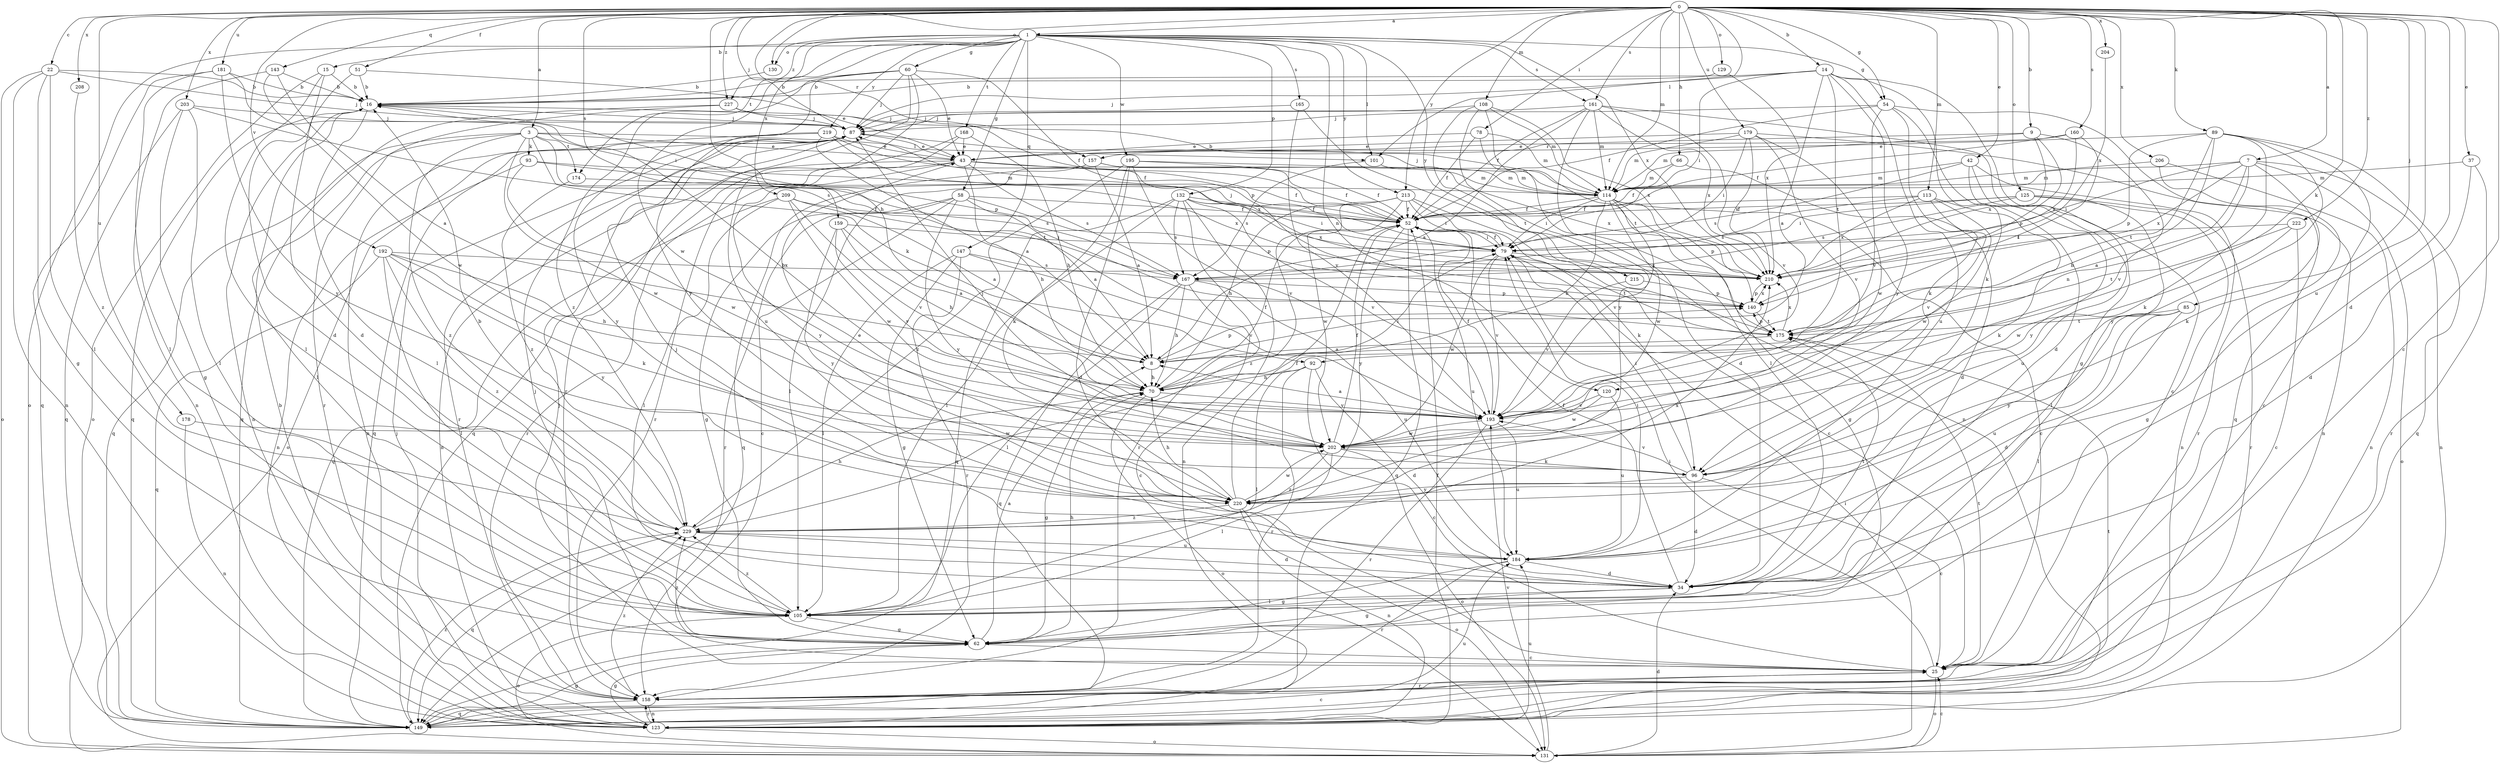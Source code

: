 strict digraph  {
0;
1;
3;
7;
8;
9;
14;
15;
16;
22;
25;
34;
37;
42;
43;
51;
52;
54;
58;
60;
62;
66;
70;
78;
79;
85;
87;
89;
92;
93;
96;
101;
105;
108;
113;
114;
120;
123;
125;
129;
130;
131;
132;
140;
143;
147;
149;
157;
158;
159;
160;
161;
165;
167;
168;
174;
175;
178;
179;
181;
184;
192;
193;
195;
202;
203;
204;
206;
208;
209;
210;
213;
215;
219;
220;
222;
227;
229;
0 -> 1  [label=a];
0 -> 3  [label=a];
0 -> 7  [label=a];
0 -> 9  [label=b];
0 -> 14  [label=b];
0 -> 22  [label=c];
0 -> 25  [label=c];
0 -> 34  [label=d];
0 -> 37  [label=e];
0 -> 42  [label=e];
0 -> 51  [label=f];
0 -> 54  [label=g];
0 -> 66  [label=h];
0 -> 70  [label=h];
0 -> 78  [label=i];
0 -> 85  [label=j];
0 -> 87  [label=j];
0 -> 89  [label=k];
0 -> 92  [label=k];
0 -> 101  [label=l];
0 -> 108  [label=m];
0 -> 113  [label=m];
0 -> 114  [label=m];
0 -> 125  [label=o];
0 -> 129  [label=o];
0 -> 130  [label=o];
0 -> 143  [label=q];
0 -> 157  [label=r];
0 -> 159  [label=s];
0 -> 160  [label=s];
0 -> 161  [label=s];
0 -> 178  [label=u];
0 -> 179  [label=u];
0 -> 181  [label=u];
0 -> 184  [label=u];
0 -> 192  [label=v];
0 -> 203  [label=x];
0 -> 204  [label=x];
0 -> 206  [label=x];
0 -> 208  [label=x];
0 -> 213  [label=y];
0 -> 222  [label=z];
0 -> 227  [label=z];
1 -> 15  [label=b];
1 -> 54  [label=g];
1 -> 58  [label=g];
1 -> 60  [label=g];
1 -> 101  [label=l];
1 -> 120  [label=n];
1 -> 130  [label=o];
1 -> 131  [label=o];
1 -> 132  [label=p];
1 -> 147  [label=q];
1 -> 161  [label=s];
1 -> 165  [label=s];
1 -> 168  [label=t];
1 -> 174  [label=t];
1 -> 195  [label=w];
1 -> 202  [label=w];
1 -> 209  [label=x];
1 -> 210  [label=x];
1 -> 213  [label=y];
1 -> 215  [label=y];
1 -> 219  [label=y];
1 -> 227  [label=z];
3 -> 43  [label=e];
3 -> 92  [label=k];
3 -> 93  [label=k];
3 -> 101  [label=l];
3 -> 105  [label=l];
3 -> 149  [label=q];
3 -> 174  [label=t];
3 -> 175  [label=t];
3 -> 202  [label=w];
3 -> 229  [label=z];
7 -> 8  [label=a];
7 -> 79  [label=i];
7 -> 96  [label=k];
7 -> 114  [label=m];
7 -> 120  [label=n];
7 -> 123  [label=n];
7 -> 131  [label=o];
7 -> 210  [label=x];
8 -> 70  [label=h];
8 -> 140  [label=p];
9 -> 114  [label=m];
9 -> 140  [label=p];
9 -> 157  [label=r];
9 -> 193  [label=v];
9 -> 210  [label=x];
14 -> 8  [label=a];
14 -> 16  [label=b];
14 -> 62  [label=g];
14 -> 79  [label=i];
14 -> 87  [label=j];
14 -> 96  [label=k];
14 -> 175  [label=t];
14 -> 184  [label=u];
14 -> 220  [label=y];
15 -> 16  [label=b];
15 -> 34  [label=d];
15 -> 105  [label=l];
15 -> 131  [label=o];
16 -> 87  [label=j];
16 -> 105  [label=l];
16 -> 123  [label=n];
16 -> 140  [label=p];
16 -> 149  [label=q];
22 -> 16  [label=b];
22 -> 62  [label=g];
22 -> 87  [label=j];
22 -> 105  [label=l];
22 -> 123  [label=n];
22 -> 131  [label=o];
25 -> 79  [label=i];
25 -> 87  [label=j];
25 -> 131  [label=o];
25 -> 158  [label=r];
25 -> 175  [label=t];
34 -> 52  [label=f];
34 -> 62  [label=g];
34 -> 105  [label=l];
34 -> 175  [label=t];
37 -> 34  [label=d];
37 -> 114  [label=m];
37 -> 158  [label=r];
42 -> 114  [label=m];
42 -> 123  [label=n];
42 -> 167  [label=s];
42 -> 184  [label=u];
42 -> 220  [label=y];
43 -> 52  [label=f];
43 -> 70  [label=h];
43 -> 114  [label=m];
43 -> 123  [label=n];
43 -> 158  [label=r];
43 -> 167  [label=s];
43 -> 220  [label=y];
51 -> 16  [label=b];
51 -> 34  [label=d];
51 -> 43  [label=e];
52 -> 79  [label=i];
52 -> 149  [label=q];
52 -> 184  [label=u];
52 -> 220  [label=y];
54 -> 34  [label=d];
54 -> 52  [label=f];
54 -> 87  [label=j];
54 -> 96  [label=k];
54 -> 149  [label=q];
54 -> 193  [label=v];
58 -> 8  [label=a];
58 -> 25  [label=c];
58 -> 52  [label=f];
58 -> 62  [label=g];
58 -> 140  [label=p];
58 -> 158  [label=r];
58 -> 220  [label=y];
60 -> 16  [label=b];
60 -> 43  [label=e];
60 -> 87  [label=j];
60 -> 140  [label=p];
60 -> 158  [label=r];
60 -> 184  [label=u];
60 -> 220  [label=y];
60 -> 229  [label=z];
62 -> 8  [label=a];
62 -> 25  [label=c];
62 -> 70  [label=h];
62 -> 87  [label=j];
62 -> 229  [label=z];
66 -> 34  [label=d];
66 -> 52  [label=f];
66 -> 114  [label=m];
70 -> 52  [label=f];
70 -> 62  [label=g];
70 -> 79  [label=i];
70 -> 131  [label=o];
70 -> 193  [label=v];
78 -> 34  [label=d];
78 -> 43  [label=e];
78 -> 52  [label=f];
78 -> 114  [label=m];
79 -> 52  [label=f];
79 -> 87  [label=j];
79 -> 175  [label=t];
79 -> 193  [label=v];
79 -> 202  [label=w];
79 -> 210  [label=x];
85 -> 34  [label=d];
85 -> 105  [label=l];
85 -> 175  [label=t];
85 -> 184  [label=u];
85 -> 220  [label=y];
87 -> 43  [label=e];
87 -> 131  [label=o];
87 -> 149  [label=q];
87 -> 158  [label=r];
89 -> 25  [label=c];
89 -> 43  [label=e];
89 -> 70  [label=h];
89 -> 96  [label=k];
89 -> 140  [label=p];
89 -> 149  [label=q];
89 -> 175  [label=t];
89 -> 220  [label=y];
92 -> 25  [label=c];
92 -> 34  [label=d];
92 -> 70  [label=h];
92 -> 105  [label=l];
92 -> 158  [label=r];
93 -> 114  [label=m];
93 -> 123  [label=n];
93 -> 202  [label=w];
93 -> 210  [label=x];
96 -> 25  [label=c];
96 -> 34  [label=d];
96 -> 79  [label=i];
96 -> 193  [label=v];
96 -> 220  [label=y];
101 -> 167  [label=s];
101 -> 210  [label=x];
105 -> 62  [label=g];
105 -> 131  [label=o];
105 -> 229  [label=z];
108 -> 87  [label=j];
108 -> 114  [label=m];
108 -> 123  [label=n];
108 -> 175  [label=t];
108 -> 210  [label=x];
108 -> 220  [label=y];
113 -> 52  [label=f];
113 -> 96  [label=k];
113 -> 167  [label=s];
113 -> 193  [label=v];
113 -> 202  [label=w];
113 -> 210  [label=x];
114 -> 16  [label=b];
114 -> 25  [label=c];
114 -> 52  [label=f];
114 -> 62  [label=g];
114 -> 70  [label=h];
114 -> 79  [label=i];
114 -> 87  [label=j];
114 -> 140  [label=p];
114 -> 193  [label=v];
114 -> 202  [label=w];
120 -> 184  [label=u];
120 -> 193  [label=v];
120 -> 202  [label=w];
123 -> 52  [label=f];
123 -> 62  [label=g];
123 -> 87  [label=j];
123 -> 131  [label=o];
123 -> 158  [label=r];
123 -> 184  [label=u];
125 -> 52  [label=f];
125 -> 62  [label=g];
125 -> 79  [label=i];
125 -> 105  [label=l];
125 -> 158  [label=r];
125 -> 167  [label=s];
129 -> 16  [label=b];
129 -> 210  [label=x];
130 -> 16  [label=b];
131 -> 25  [label=c];
131 -> 34  [label=d];
131 -> 79  [label=i];
131 -> 193  [label=v];
132 -> 52  [label=f];
132 -> 79  [label=i];
132 -> 105  [label=l];
132 -> 123  [label=n];
132 -> 149  [label=q];
132 -> 158  [label=r];
132 -> 167  [label=s];
132 -> 193  [label=v];
132 -> 210  [label=x];
140 -> 175  [label=t];
140 -> 210  [label=x];
143 -> 8  [label=a];
143 -> 16  [label=b];
143 -> 123  [label=n];
143 -> 202  [label=w];
147 -> 62  [label=g];
147 -> 105  [label=l];
147 -> 158  [label=r];
147 -> 167  [label=s];
147 -> 193  [label=v];
149 -> 25  [label=c];
149 -> 62  [label=g];
149 -> 175  [label=t];
149 -> 184  [label=u];
149 -> 229  [label=z];
157 -> 8  [label=a];
157 -> 52  [label=f];
157 -> 105  [label=l];
157 -> 114  [label=m];
157 -> 149  [label=q];
158 -> 16  [label=b];
158 -> 123  [label=n];
158 -> 149  [label=q];
158 -> 229  [label=z];
159 -> 8  [label=a];
159 -> 70  [label=h];
159 -> 79  [label=i];
159 -> 193  [label=v];
159 -> 220  [label=y];
160 -> 43  [label=e];
160 -> 52  [label=f];
160 -> 175  [label=t];
160 -> 210  [label=x];
161 -> 8  [label=a];
161 -> 25  [label=c];
161 -> 52  [label=f];
161 -> 87  [label=j];
161 -> 105  [label=l];
161 -> 114  [label=m];
161 -> 193  [label=v];
161 -> 210  [label=x];
165 -> 87  [label=j];
165 -> 175  [label=t];
165 -> 193  [label=v];
167 -> 25  [label=c];
167 -> 70  [label=h];
167 -> 105  [label=l];
167 -> 140  [label=p];
167 -> 149  [label=q];
167 -> 184  [label=u];
168 -> 43  [label=e];
168 -> 70  [label=h];
168 -> 149  [label=q];
168 -> 158  [label=r];
174 -> 167  [label=s];
174 -> 229  [label=z];
175 -> 8  [label=a];
175 -> 140  [label=p];
175 -> 210  [label=x];
178 -> 123  [label=n];
178 -> 202  [label=w];
179 -> 43  [label=e];
179 -> 79  [label=i];
179 -> 114  [label=m];
179 -> 123  [label=n];
179 -> 193  [label=v];
179 -> 202  [label=w];
179 -> 210  [label=x];
181 -> 16  [label=b];
181 -> 79  [label=i];
181 -> 105  [label=l];
181 -> 149  [label=q];
181 -> 220  [label=y];
184 -> 34  [label=d];
184 -> 62  [label=g];
184 -> 79  [label=i];
184 -> 87  [label=j];
184 -> 158  [label=r];
192 -> 70  [label=h];
192 -> 96  [label=k];
192 -> 105  [label=l];
192 -> 149  [label=q];
192 -> 210  [label=x];
192 -> 220  [label=y];
192 -> 229  [label=z];
193 -> 8  [label=a];
193 -> 16  [label=b];
193 -> 52  [label=f];
193 -> 158  [label=r];
193 -> 184  [label=u];
193 -> 202  [label=w];
195 -> 34  [label=d];
195 -> 52  [label=f];
195 -> 96  [label=k];
195 -> 114  [label=m];
195 -> 193  [label=v];
195 -> 229  [label=z];
202 -> 52  [label=f];
202 -> 87  [label=j];
202 -> 96  [label=k];
202 -> 105  [label=l];
202 -> 131  [label=o];
202 -> 229  [label=z];
203 -> 62  [label=g];
203 -> 87  [label=j];
203 -> 105  [label=l];
203 -> 149  [label=q];
203 -> 167  [label=s];
204 -> 210  [label=x];
206 -> 114  [label=m];
206 -> 123  [label=n];
206 -> 158  [label=r];
208 -> 229  [label=z];
209 -> 8  [label=a];
209 -> 52  [label=f];
209 -> 105  [label=l];
209 -> 149  [label=q];
209 -> 193  [label=v];
209 -> 202  [label=w];
210 -> 140  [label=p];
213 -> 25  [label=c];
213 -> 52  [label=f];
213 -> 70  [label=h];
213 -> 79  [label=i];
213 -> 96  [label=k];
213 -> 202  [label=w];
213 -> 229  [label=z];
215 -> 140  [label=p];
215 -> 193  [label=v];
219 -> 8  [label=a];
219 -> 43  [label=e];
219 -> 52  [label=f];
219 -> 123  [label=n];
219 -> 210  [label=x];
219 -> 220  [label=y];
220 -> 43  [label=e];
220 -> 52  [label=f];
220 -> 70  [label=h];
220 -> 123  [label=n];
220 -> 131  [label=o];
220 -> 202  [label=w];
220 -> 229  [label=z];
222 -> 25  [label=c];
222 -> 79  [label=i];
222 -> 175  [label=t];
222 -> 202  [label=w];
227 -> 52  [label=f];
227 -> 87  [label=j];
227 -> 149  [label=q];
227 -> 158  [label=r];
229 -> 16  [label=b];
229 -> 34  [label=d];
229 -> 70  [label=h];
229 -> 149  [label=q];
229 -> 184  [label=u];
229 -> 210  [label=x];
}

